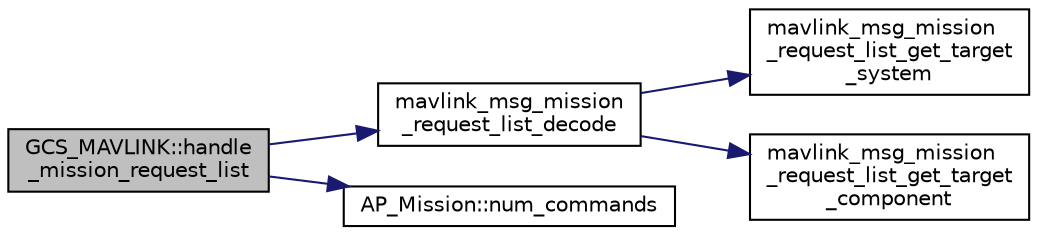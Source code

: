 digraph "GCS_MAVLINK::handle_mission_request_list"
{
 // INTERACTIVE_SVG=YES
  edge [fontname="Helvetica",fontsize="10",labelfontname="Helvetica",labelfontsize="10"];
  node [fontname="Helvetica",fontsize="10",shape=record];
  rankdir="LR";
  Node1 [label="GCS_MAVLINK::handle\l_mission_request_list",height=0.2,width=0.4,color="black", fillcolor="grey75", style="filled" fontcolor="black"];
  Node1 -> Node2 [color="midnightblue",fontsize="10",style="solid",fontname="Helvetica"];
  Node2 [label="mavlink_msg_mission\l_request_list_decode",height=0.2,width=0.4,color="black", fillcolor="white", style="filled",URL="$mavlink__msg__mission__request__list_8h.html#add0ccd6381e6456d99221cc68552e19f",tooltip="Decode a mission_request_list message into a struct. "];
  Node2 -> Node3 [color="midnightblue",fontsize="10",style="solid",fontname="Helvetica"];
  Node3 [label="mavlink_msg_mission\l_request_list_get_target\l_system",height=0.2,width=0.4,color="black", fillcolor="white", style="filled",URL="$mavlink__msg__mission__request__list_8h.html#a1e2b7c75c839c0e54ca73862cc24703f",tooltip="Send a mission_request_list message. "];
  Node2 -> Node4 [color="midnightblue",fontsize="10",style="solid",fontname="Helvetica"];
  Node4 [label="mavlink_msg_mission\l_request_list_get_target\l_component",height=0.2,width=0.4,color="black", fillcolor="white", style="filled",URL="$mavlink__msg__mission__request__list_8h.html#a1b007d0eb1349b6a12cbd1894e58106c",tooltip="Get field target_component from mission_request_list message. "];
  Node1 -> Node5 [color="midnightblue",fontsize="10",style="solid",fontname="Helvetica"];
  Node5 [label="AP_Mission::num_commands",height=0.2,width=0.4,color="black", fillcolor="white", style="filled",URL="$classAP__Mission.html#a3d45d873b8f9e2ebf0d020ce26db957d",tooltip="num_commands - returns total number of commands in the mission "];
}
